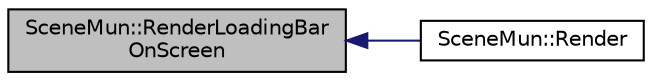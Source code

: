 digraph "SceneMun::RenderLoadingBarOnScreen"
{
  bgcolor="transparent";
  edge [fontname="Helvetica",fontsize="10",labelfontname="Helvetica",labelfontsize="10"];
  node [fontname="Helvetica",fontsize="10",shape=record];
  rankdir="LR";
  Node1 [label="SceneMun::RenderLoadingBar\lOnScreen",height=0.2,width=0.4,color="black", fillcolor="grey75", style="filled", fontcolor="black"];
  Node1 -> Node2 [dir="back",color="midnightblue",fontsize="10",style="solid",fontname="Helvetica"];
  Node2 [label="SceneMun::Render",height=0.2,width=0.4,color="black",URL="$classSceneMun.html#aa953e0eaad928335a38aefe9df1021a6",tooltip="SceneMun&#39;s main render function. "];
}
